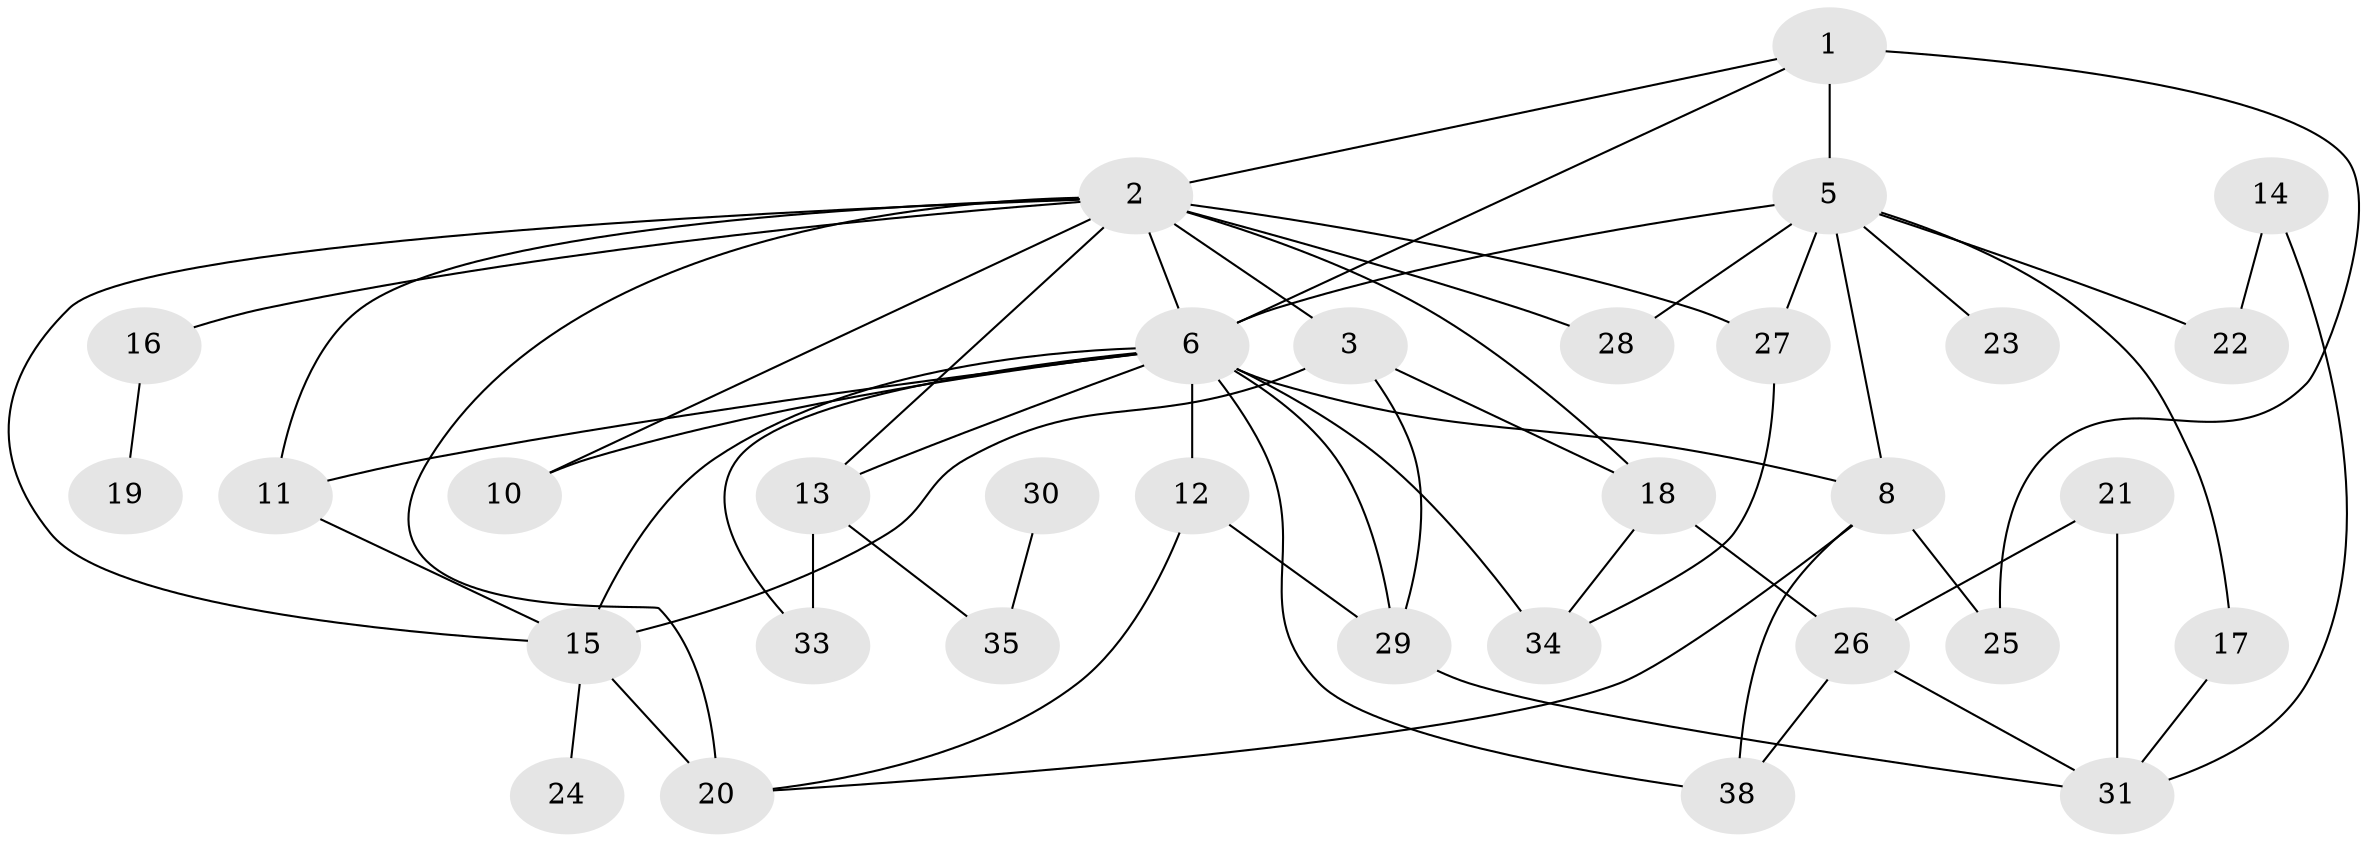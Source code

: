 // original degree distribution, {2: 0.30708661417322836, 1: 0.2047244094488189, 5: 0.07874015748031496, 0: 0.05511811023622047, 4: 0.11023622047244094, 3: 0.1889763779527559, 6: 0.031496062992125984, 7: 0.007874015748031496, 8: 0.007874015748031496, 9: 0.007874015748031496}
// Generated by graph-tools (version 1.1) at 2025/48/03/04/25 22:48:31]
// undirected, 32 vertices, 58 edges
graph export_dot {
  node [color=gray90,style=filled];
  1;
  2;
  3;
  5;
  6;
  8;
  10;
  11;
  12;
  13;
  14;
  15;
  16;
  17;
  18;
  19;
  20;
  21;
  22;
  23;
  24;
  25;
  26;
  27;
  28;
  29;
  30;
  31;
  33;
  34;
  35;
  38;
  1 -- 2 [weight=1.0];
  1 -- 5 [weight=2.0];
  1 -- 6 [weight=1.0];
  1 -- 25 [weight=1.0];
  2 -- 3 [weight=1.0];
  2 -- 6 [weight=2.0];
  2 -- 10 [weight=3.0];
  2 -- 11 [weight=1.0];
  2 -- 13 [weight=1.0];
  2 -- 15 [weight=1.0];
  2 -- 16 [weight=1.0];
  2 -- 18 [weight=2.0];
  2 -- 20 [weight=1.0];
  2 -- 27 [weight=1.0];
  2 -- 28 [weight=1.0];
  3 -- 15 [weight=1.0];
  3 -- 18 [weight=1.0];
  3 -- 29 [weight=1.0];
  5 -- 6 [weight=3.0];
  5 -- 8 [weight=3.0];
  5 -- 17 [weight=1.0];
  5 -- 22 [weight=1.0];
  5 -- 23 [weight=1.0];
  5 -- 27 [weight=1.0];
  5 -- 28 [weight=1.0];
  6 -- 8 [weight=1.0];
  6 -- 10 [weight=1.0];
  6 -- 11 [weight=1.0];
  6 -- 12 [weight=4.0];
  6 -- 13 [weight=1.0];
  6 -- 15 [weight=5.0];
  6 -- 29 [weight=1.0];
  6 -- 33 [weight=1.0];
  6 -- 34 [weight=5.0];
  6 -- 38 [weight=1.0];
  8 -- 20 [weight=1.0];
  8 -- 25 [weight=1.0];
  8 -- 38 [weight=1.0];
  11 -- 15 [weight=2.0];
  12 -- 20 [weight=1.0];
  12 -- 29 [weight=1.0];
  13 -- 33 [weight=1.0];
  13 -- 35 [weight=1.0];
  14 -- 22 [weight=1.0];
  14 -- 31 [weight=1.0];
  15 -- 20 [weight=2.0];
  15 -- 24 [weight=1.0];
  16 -- 19 [weight=1.0];
  17 -- 31 [weight=1.0];
  18 -- 26 [weight=1.0];
  18 -- 34 [weight=1.0];
  21 -- 26 [weight=1.0];
  21 -- 31 [weight=1.0];
  26 -- 31 [weight=1.0];
  26 -- 38 [weight=1.0];
  27 -- 34 [weight=2.0];
  29 -- 31 [weight=1.0];
  30 -- 35 [weight=1.0];
}

